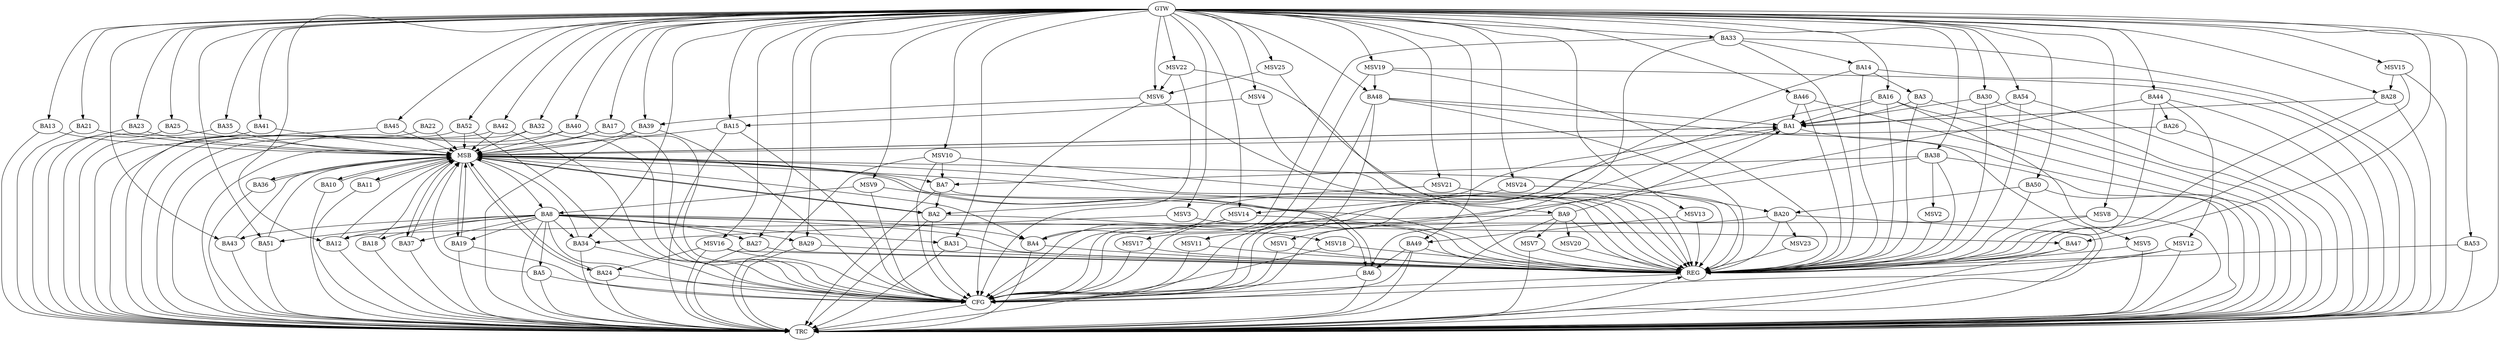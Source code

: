 strict digraph G {
  BA1 [ label="BA1" ];
  BA2 [ label="BA2" ];
  BA3 [ label="BA3" ];
  BA4 [ label="BA4" ];
  BA5 [ label="BA5" ];
  BA6 [ label="BA6" ];
  BA7 [ label="BA7" ];
  BA8 [ label="BA8" ];
  BA9 [ label="BA9" ];
  BA10 [ label="BA10" ];
  BA11 [ label="BA11" ];
  BA12 [ label="BA12" ];
  BA13 [ label="BA13" ];
  BA14 [ label="BA14" ];
  BA15 [ label="BA15" ];
  BA16 [ label="BA16" ];
  BA17 [ label="BA17" ];
  BA18 [ label="BA18" ];
  BA19 [ label="BA19" ];
  BA20 [ label="BA20" ];
  BA21 [ label="BA21" ];
  BA22 [ label="BA22" ];
  BA23 [ label="BA23" ];
  BA24 [ label="BA24" ];
  BA25 [ label="BA25" ];
  BA26 [ label="BA26" ];
  BA27 [ label="BA27" ];
  BA28 [ label="BA28" ];
  BA29 [ label="BA29" ];
  BA30 [ label="BA30" ];
  BA31 [ label="BA31" ];
  BA32 [ label="BA32" ];
  BA33 [ label="BA33" ];
  BA34 [ label="BA34" ];
  BA35 [ label="BA35" ];
  BA36 [ label="BA36" ];
  BA37 [ label="BA37" ];
  BA38 [ label="BA38" ];
  BA39 [ label="BA39" ];
  BA40 [ label="BA40" ];
  BA41 [ label="BA41" ];
  BA42 [ label="BA42" ];
  BA43 [ label="BA43" ];
  BA44 [ label="BA44" ];
  BA45 [ label="BA45" ];
  BA46 [ label="BA46" ];
  BA47 [ label="BA47" ];
  BA48 [ label="BA48" ];
  BA49 [ label="BA49" ];
  BA50 [ label="BA50" ];
  BA51 [ label="BA51" ];
  BA52 [ label="BA52" ];
  BA53 [ label="BA53" ];
  BA54 [ label="BA54" ];
  GTW [ label="GTW" ];
  REG [ label="REG" ];
  MSB [ label="MSB" ];
  CFG [ label="CFG" ];
  TRC [ label="TRC" ];
  MSV1 [ label="MSV1" ];
  MSV2 [ label="MSV2" ];
  MSV3 [ label="MSV3" ];
  MSV4 [ label="MSV4" ];
  MSV5 [ label="MSV5" ];
  MSV6 [ label="MSV6" ];
  MSV7 [ label="MSV7" ];
  MSV8 [ label="MSV8" ];
  MSV9 [ label="MSV9" ];
  MSV10 [ label="MSV10" ];
  MSV11 [ label="MSV11" ];
  MSV12 [ label="MSV12" ];
  MSV13 [ label="MSV13" ];
  MSV14 [ label="MSV14" ];
  MSV15 [ label="MSV15" ];
  MSV16 [ label="MSV16" ];
  MSV17 [ label="MSV17" ];
  MSV18 [ label="MSV18" ];
  MSV19 [ label="MSV19" ];
  MSV20 [ label="MSV20" ];
  MSV21 [ label="MSV21" ];
  MSV22 [ label="MSV22" ];
  MSV23 [ label="MSV23" ];
  MSV24 [ label="MSV24" ];
  MSV25 [ label="MSV25" ];
  BA3 -> BA1;
  BA4 -> BA1;
  BA7 -> BA2;
  BA8 -> BA4;
  BA9 -> BA1;
  BA14 -> BA3;
  BA16 -> BA1;
  BA20 -> BA6;
  BA28 -> BA1;
  BA30 -> BA1;
  BA33 -> BA14;
  BA38 -> BA7;
  BA44 -> BA26;
  BA46 -> BA1;
  BA48 -> BA1;
  BA49 -> BA6;
  BA50 -> BA20;
  BA54 -> BA1;
  GTW -> BA12;
  GTW -> BA13;
  GTW -> BA15;
  GTW -> BA16;
  GTW -> BA17;
  GTW -> BA21;
  GTW -> BA23;
  GTW -> BA25;
  GTW -> BA27;
  GTW -> BA28;
  GTW -> BA29;
  GTW -> BA30;
  GTW -> BA31;
  GTW -> BA32;
  GTW -> BA33;
  GTW -> BA34;
  GTW -> BA35;
  GTW -> BA38;
  GTW -> BA39;
  GTW -> BA40;
  GTW -> BA41;
  GTW -> BA42;
  GTW -> BA43;
  GTW -> BA44;
  GTW -> BA45;
  GTW -> BA46;
  GTW -> BA47;
  GTW -> BA48;
  GTW -> BA49;
  GTW -> BA50;
  GTW -> BA51;
  GTW -> BA52;
  GTW -> BA53;
  GTW -> BA54;
  BA3 -> REG;
  BA4 -> REG;
  BA7 -> REG;
  BA8 -> REG;
  BA9 -> REG;
  BA14 -> REG;
  BA16 -> REG;
  BA20 -> REG;
  BA27 -> REG;
  BA28 -> REG;
  BA29 -> REG;
  BA30 -> REG;
  BA31 -> REG;
  BA33 -> REG;
  BA38 -> REG;
  BA44 -> REG;
  BA46 -> REG;
  BA47 -> REG;
  BA48 -> REG;
  BA49 -> REG;
  BA50 -> REG;
  BA53 -> REG;
  BA54 -> REG;
  BA1 -> MSB;
  MSB -> BA2;
  MSB -> REG;
  BA2 -> MSB;
  MSB -> BA1;
  BA5 -> MSB;
  BA6 -> MSB;
  BA10 -> MSB;
  BA11 -> MSB;
  BA12 -> MSB;
  BA13 -> MSB;
  BA15 -> MSB;
  BA17 -> MSB;
  MSB -> BA4;
  BA18 -> MSB;
  BA19 -> MSB;
  MSB -> BA9;
  BA21 -> MSB;
  MSB -> BA6;
  BA22 -> MSB;
  BA23 -> MSB;
  BA24 -> MSB;
  MSB -> BA19;
  BA25 -> MSB;
  MSB -> BA8;
  BA26 -> MSB;
  BA32 -> MSB;
  MSB -> BA7;
  BA34 -> MSB;
  MSB -> BA20;
  BA35 -> MSB;
  BA36 -> MSB;
  BA37 -> MSB;
  MSB -> BA36;
  BA39 -> MSB;
  MSB -> BA24;
  BA40 -> MSB;
  MSB -> BA10;
  BA41 -> MSB;
  MSB -> BA37;
  BA42 -> MSB;
  BA43 -> MSB;
  BA45 -> MSB;
  BA51 -> MSB;
  BA52 -> MSB;
  MSB -> BA11;
  BA2 -> CFG;
  BA40 -> CFG;
  BA42 -> CFG;
  BA19 -> CFG;
  BA6 -> CFG;
  BA16 -> CFG;
  BA33 -> CFG;
  BA14 -> CFG;
  BA49 -> CFG;
  BA24 -> CFG;
  BA52 -> CFG;
  BA17 -> CFG;
  BA5 -> CFG;
  BA9 -> CFG;
  BA1 -> CFG;
  BA32 -> CFG;
  BA44 -> CFG;
  BA15 -> CFG;
  BA8 -> CFG;
  BA39 -> CFG;
  BA38 -> CFG;
  BA34 -> CFG;
  REG -> CFG;
  BA1 -> TRC;
  BA2 -> TRC;
  BA3 -> TRC;
  BA4 -> TRC;
  BA5 -> TRC;
  BA6 -> TRC;
  BA7 -> TRC;
  BA8 -> TRC;
  BA9 -> TRC;
  BA10 -> TRC;
  BA11 -> TRC;
  BA12 -> TRC;
  BA13 -> TRC;
  BA14 -> TRC;
  BA15 -> TRC;
  BA16 -> TRC;
  BA17 -> TRC;
  BA18 -> TRC;
  BA19 -> TRC;
  BA20 -> TRC;
  BA21 -> TRC;
  BA22 -> TRC;
  BA23 -> TRC;
  BA24 -> TRC;
  BA25 -> TRC;
  BA26 -> TRC;
  BA27 -> TRC;
  BA28 -> TRC;
  BA29 -> TRC;
  BA30 -> TRC;
  BA31 -> TRC;
  BA32 -> TRC;
  BA33 -> TRC;
  BA34 -> TRC;
  BA35 -> TRC;
  BA36 -> TRC;
  BA37 -> TRC;
  BA38 -> TRC;
  BA39 -> TRC;
  BA40 -> TRC;
  BA41 -> TRC;
  BA42 -> TRC;
  BA43 -> TRC;
  BA44 -> TRC;
  BA45 -> TRC;
  BA46 -> TRC;
  BA47 -> TRC;
  BA48 -> TRC;
  BA49 -> TRC;
  BA50 -> TRC;
  BA51 -> TRC;
  BA52 -> TRC;
  BA53 -> TRC;
  BA54 -> TRC;
  GTW -> TRC;
  CFG -> TRC;
  TRC -> REG;
  BA8 -> BA29;
  BA8 -> BA43;
  BA8 -> BA5;
  BA8 -> BA12;
  BA8 -> BA37;
  BA8 -> BA19;
  BA8 -> BA31;
  BA8 -> BA18;
  BA8 -> BA34;
  BA8 -> BA27;
  BA8 -> BA47;
  BA8 -> BA51;
  BA33 -> MSV1;
  MSV1 -> REG;
  MSV1 -> CFG;
  BA38 -> MSV2;
  MSV2 -> REG;
  MSV3 -> BA34;
  GTW -> MSV3;
  MSV3 -> REG;
  MSV4 -> BA15;
  GTW -> MSV4;
  MSV4 -> REG;
  BA16 -> MSV5;
  MSV5 -> REG;
  MSV5 -> TRC;
  MSV6 -> BA39;
  GTW -> MSV6;
  MSV6 -> REG;
  MSV6 -> CFG;
  BA9 -> MSV7;
  MSV7 -> REG;
  MSV7 -> TRC;
  MSV8 -> BA12;
  GTW -> MSV8;
  MSV8 -> REG;
  MSV8 -> TRC;
  MSV9 -> BA8;
  GTW -> MSV9;
  MSV9 -> REG;
  MSV9 -> CFG;
  MSV10 -> BA7;
  GTW -> MSV10;
  MSV10 -> REG;
  MSV10 -> TRC;
  MSV10 -> CFG;
  BA48 -> MSV11;
  MSV11 -> REG;
  MSV11 -> CFG;
  BA44 -> MSV12;
  MSV12 -> REG;
  MSV12 -> TRC;
  MSV12 -> CFG;
  MSV13 -> BA49;
  GTW -> MSV13;
  MSV13 -> REG;
  MSV14 -> BA4;
  GTW -> MSV14;
  MSV14 -> REG;
  MSV14 -> CFG;
  MSV15 -> BA28;
  GTW -> MSV15;
  MSV15 -> REG;
  MSV15 -> TRC;
  MSV16 -> BA24;
  GTW -> MSV16;
  MSV16 -> REG;
  MSV16 -> TRC;
  MSV16 -> CFG;
  BA48 -> MSV17;
  MSV17 -> REG;
  MSV17 -> CFG;
  BA2 -> MSV18;
  MSV18 -> REG;
  MSV18 -> TRC;
  MSV19 -> BA48;
  GTW -> MSV19;
  MSV19 -> REG;
  MSV19 -> TRC;
  MSV19 -> CFG;
  BA9 -> MSV20;
  MSV20 -> REG;
  MSV21 -> BA2;
  GTW -> MSV21;
  MSV21 -> REG;
  MSV22 -> MSV6;
  GTW -> MSV22;
  MSV22 -> REG;
  MSV22 -> CFG;
  BA20 -> MSV23;
  MSV23 -> REG;
  MSV24 -> MSV14;
  GTW -> MSV24;
  MSV24 -> REG;
  MSV25 -> MSV6;
  GTW -> MSV25;
  MSV25 -> REG;
}
